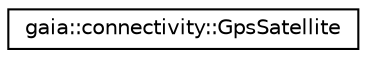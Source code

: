digraph G
{
  edge [fontname="Helvetica",fontsize="10",labelfontname="Helvetica",labelfontsize="10"];
  node [fontname="Helvetica",fontsize="10",shape=record];
  rankdir=LR;
  Node1 [label="gaia::connectivity::GpsSatellite",height=0.2,width=0.4,color="black", fillcolor="white", style="filled",URL="$d8/de7/classgaia_1_1connectivity_1_1_gps_satellite.html",tooltip="This class represents the current state of a GPS satellite."];
}
